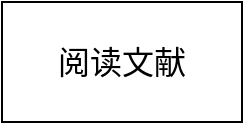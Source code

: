 <mxfile version="21.2.0" type="github" pages="7">
  <diagram name="第 1 页" id="-aVsNrnF_8gHf0IKY5F8">
    <mxGraphModel dx="1450" dy="1349" grid="0" gridSize="10" guides="1" tooltips="1" connect="1" arrows="1" fold="1" page="0" pageScale="1" pageWidth="827" pageHeight="1169" math="0" shadow="0">
      <root>
        <mxCell id="0" />
        <mxCell id="1" parent="0" />
        <mxCell id="Y2-K4rIoyP0M_iMXmpAt-1" value="阅读文献" style="rounded=0;whiteSpace=wrap;html=1;fontSize=16;" parent="1" vertex="1">
          <mxGeometry x="-321" y="-449" width="120" height="60" as="geometry" />
        </mxCell>
      </root>
    </mxGraphModel>
  </diagram>
  <diagram id="hBeZea8c1uOzhgBP8azI" name="第 3 页">
    <mxGraphModel dx="1050" dy="893" grid="0" gridSize="10" guides="1" tooltips="1" connect="1" arrows="1" fold="1" page="0" pageScale="1" pageWidth="827" pageHeight="1169" math="0" shadow="0">
      <root>
        <mxCell id="0" />
        <mxCell id="1" parent="0" />
        <mxCell id="yZnVkMewNSaR4xHKhwfL-4" value="" style="edgeStyle=orthogonalEdgeStyle;rounded=0;orthogonalLoop=1;jettySize=auto;html=1;exitX=1;exitY=0.5;exitDx=0;exitDy=0;" parent="1" target="fXVN_lAQVUm-6JrW5ghk-9" edge="1" source="UeAgpnM1mWXcEqRGMNX8-1">
          <mxGeometry relative="1" as="geometry">
            <mxPoint x="518.0" y="703" as="sourcePoint" />
          </mxGeometry>
        </mxCell>
        <mxCell id="UeAgpnM1mWXcEqRGMNX8-2" value="" style="edgeStyle=orthogonalEdgeStyle;rounded=0;orthogonalLoop=1;jettySize=auto;html=1;" parent="1" source="ZFPpcaxokPsKFjSr4WAa-1" target="UeAgpnM1mWXcEqRGMNX8-1" edge="1">
          <mxGeometry relative="1" as="geometry" />
        </mxCell>
        <mxCell id="ZFPpcaxokPsKFjSr4WAa-1" value="营养学知识图谱" style="shape=datastore;whiteSpace=wrap;html=1;fontSize=16;" parent="1" vertex="1">
          <mxGeometry x="394" y="467" width="138" height="74" as="geometry" />
        </mxCell>
        <mxCell id="yZnVkMewNSaR4xHKhwfL-23" style="edgeStyle=orthogonalEdgeStyle;rounded=0;orthogonalLoop=1;jettySize=auto;html=1;" parent="1" source="fXVN_lAQVUm-6JrW5ghk-4" target="fXVN_lAQVUm-6JrW5ghk-6" edge="1">
          <mxGeometry relative="1" as="geometry" />
        </mxCell>
        <mxCell id="fXVN_lAQVUm-6JrW5ghk-4" value="问句文本" style="shape=parallelogram;html=1;strokeWidth=2;perimeter=parallelogramPerimeter;whiteSpace=wrap;rounded=1;arcSize=12;size=0.23;" parent="1" vertex="1">
          <mxGeometry x="413" y="16" width="100" height="60" as="geometry" />
        </mxCell>
        <mxCell id="yZnVkMewNSaR4xHKhwfL-1" value="" style="edgeStyle=orthogonalEdgeStyle;rounded=0;orthogonalLoop=1;jettySize=auto;html=1;" parent="1" source="fXVN_lAQVUm-6JrW5ghk-6" target="fXVN_lAQVUm-6JrW5ghk-7" edge="1">
          <mxGeometry relative="1" as="geometry" />
        </mxCell>
        <mxCell id="fXVN_lAQVUm-6JrW5ghk-6" value="问句分类" style="rounded=1;whiteSpace=wrap;html=1;absoluteArcSize=1;arcSize=14;strokeWidth=2;" parent="1" vertex="1">
          <mxGeometry x="413" y="97" width="100" height="100" as="geometry" />
        </mxCell>
        <mxCell id="yZnVkMewNSaR4xHKhwfL-2" value="" style="edgeStyle=orthogonalEdgeStyle;rounded=0;orthogonalLoop=1;jettySize=auto;html=1;" parent="1" source="fXVN_lAQVUm-6JrW5ghk-7" target="fXVN_lAQVUm-6JrW5ghk-8" edge="1">
          <mxGeometry relative="1" as="geometry" />
        </mxCell>
        <mxCell id="fXVN_lAQVUm-6JrW5ghk-7" value="问句解析" style="rounded=1;whiteSpace=wrap;html=1;absoluteArcSize=1;arcSize=14;strokeWidth=2;" parent="1" vertex="1">
          <mxGeometry x="413" y="220" width="100" height="100" as="geometry" />
        </mxCell>
        <mxCell id="yZnVkMewNSaR4xHKhwfL-3" value="" style="edgeStyle=orthogonalEdgeStyle;rounded=0;orthogonalLoop=1;jettySize=auto;html=1;" parent="1" source="fXVN_lAQVUm-6JrW5ghk-8" target="ZFPpcaxokPsKFjSr4WAa-1" edge="1">
          <mxGeometry relative="1" as="geometry" />
        </mxCell>
        <mxCell id="fXVN_lAQVUm-6JrW5ghk-8" value="数据层转换" style="rounded=1;whiteSpace=wrap;html=1;absoluteArcSize=1;arcSize=14;strokeWidth=2;" parent="1" vertex="1">
          <mxGeometry x="413" y="346" width="100" height="100" as="geometry" />
        </mxCell>
        <mxCell id="yZnVkMewNSaR4xHKhwfL-5" value="" style="edgeStyle=orthogonalEdgeStyle;rounded=0;orthogonalLoop=1;jettySize=auto;html=1;" parent="1" source="fXVN_lAQVUm-6JrW5ghk-9" target="fXVN_lAQVUm-6JrW5ghk-14" edge="1">
          <mxGeometry relative="1" as="geometry" />
        </mxCell>
        <mxCell id="fXVN_lAQVUm-6JrW5ghk-9" value="返回结果" style="shape=parallelogram;html=1;strokeWidth=2;perimeter=parallelogramPerimeter;whiteSpace=wrap;rounded=1;arcSize=12;size=0.23;" parent="1" vertex="1">
          <mxGeometry x="548" y="586" width="100" height="60" as="geometry" />
        </mxCell>
        <mxCell id="fXVN_lAQVUm-6JrW5ghk-14" value="结束" style="strokeWidth=2;html=1;shape=mxgraph.flowchart.terminator;whiteSpace=wrap;" parent="1" vertex="1">
          <mxGeometry x="683" y="586" width="100" height="60" as="geometry" />
        </mxCell>
        <mxCell id="DFxXRjrdlfs9ygxadWWo-1" value="" style="edgeStyle=orthogonalEdgeStyle;rounded=0;orthogonalLoop=1;jettySize=auto;html=1;" edge="1" parent="1" source="fXVN_lAQVUm-6JrW5ghk-15" target="fXVN_lAQVUm-6JrW5ghk-4">
          <mxGeometry relative="1" as="geometry" />
        </mxCell>
        <mxCell id="fXVN_lAQVUm-6JrW5ghk-15" value="开始" style="strokeWidth=2;html=1;shape=mxgraph.flowchart.terminator;whiteSpace=wrap;" parent="1" vertex="1">
          <mxGeometry x="413" y="-67" width="100" height="60" as="geometry" />
        </mxCell>
        <mxCell id="fXVN_lAQVUm-6JrW5ghk-16" value="" style="swimlane;startSize=0;" parent="1" vertex="1">
          <mxGeometry x="143" y="85" width="257" height="361" as="geometry">
            <mxRectangle x="125" y="231" width="50" height="44" as="alternateBounds" />
          </mxGeometry>
        </mxCell>
        <mxCell id="fXVN_lAQVUm-6JrW5ghk-17" value="classifier" style="whiteSpace=wrap;html=1;" parent="fXVN_lAQVUm-6JrW5ghk-16" vertex="1">
          <mxGeometry x="68.5" y="31" width="120" height="60" as="geometry" />
        </mxCell>
        <mxCell id="fXVN_lAQVUm-6JrW5ghk-19" value="db_access" style="whiteSpace=wrap;html=1;" parent="fXVN_lAQVUm-6JrW5ghk-16" vertex="1">
          <mxGeometry x="68.5" y="260" width="120" height="60" as="geometry" />
        </mxCell>
        <mxCell id="fXVN_lAQVUm-6JrW5ghk-18" value="parser" style="whiteSpace=wrap;html=1;" parent="fXVN_lAQVUm-6JrW5ghk-16" vertex="1">
          <mxGeometry x="68.5" y="138" width="120" height="60" as="geometry" />
        </mxCell>
        <mxCell id="yZnVkMewNSaR4xHKhwfL-18" value="" style="swimlane;startSize=0;" parent="1" vertex="1">
          <mxGeometry x="532" y="81" width="334" height="361" as="geometry" />
        </mxCell>
        <mxCell id="yZnVkMewNSaR4xHKhwfL-28" value="Ruler" style="rounded=0;whiteSpace=wrap;html=1;" parent="yZnVkMewNSaR4xHKhwfL-18" vertex="1">
          <mxGeometry x="47" y="8" width="92" height="43" as="geometry" />
        </mxCell>
        <mxCell id="yZnVkMewNSaR4xHKhwfL-27" value="WordKB" style="rounded=0;whiteSpace=wrap;html=1;" parent="yZnVkMewNSaR4xHKhwfL-18" vertex="1">
          <mxGeometry x="47" y="51" width="92" height="36" as="geometry" />
        </mxCell>
        <mxCell id="yZnVkMewNSaR4xHKhwfL-30" value="slot filling" style="rounded=0;whiteSpace=wrap;html=1;" parent="yZnVkMewNSaR4xHKhwfL-18" vertex="1">
          <mxGeometry x="47" y="263" width="116" height="56" as="geometry" />
        </mxCell>
        <mxCell id="KE8SI0QS8ufu0iY-cMED-3" value="Ruler" style="rounded=0;whiteSpace=wrap;html=1;" parent="yZnVkMewNSaR4xHKhwfL-18" vertex="1">
          <mxGeometry x="47" y="141" width="92" height="43" as="geometry" />
        </mxCell>
        <mxCell id="KE8SI0QS8ufu0iY-cMED-4" value="WordKB" style="rounded=0;whiteSpace=wrap;html=1;" parent="yZnVkMewNSaR4xHKhwfL-18" vertex="1">
          <mxGeometry x="47" y="184" width="92" height="36" as="geometry" />
        </mxCell>
        <mxCell id="yZnVkMewNSaR4xHKhwfL-26" value="Word&amp;nbsp; Expansion" style="rounded=0;whiteSpace=wrap;html=1;" parent="yZnVkMewNSaR4xHKhwfL-18" vertex="1">
          <mxGeometry x="184" y="11" width="120" height="60" as="geometry" />
        </mxCell>
        <mxCell id="yZnVkMewNSaR4xHKhwfL-29" value="Dependency&lt;br&gt;Parser" style="rounded=0;whiteSpace=wrap;html=1;" parent="yZnVkMewNSaR4xHKhwfL-18" vertex="1">
          <mxGeometry x="184" y="146" width="120" height="60" as="geometry" />
        </mxCell>
        <mxCell id="KE8SI0QS8ufu0iY-cMED-5" value="cypher&lt;br&gt;pattern" style="rounded=0;whiteSpace=wrap;html=1;" parent="yZnVkMewNSaR4xHKhwfL-18" vertex="1">
          <mxGeometry x="184" y="263" width="121" height="53" as="geometry" />
        </mxCell>
        <mxCell id="yZnVkMewNSaR4xHKhwfL-19" value="组件" style="text;html=1;strokeColor=none;fillColor=none;align=center;verticalAlign=middle;whiteSpace=wrap;rounded=0;" parent="1" vertex="1">
          <mxGeometry x="143" y="55" width="60" height="30" as="geometry" />
        </mxCell>
        <mxCell id="yZnVkMewNSaR4xHKhwfL-20" value="细节" style="text;html=1;strokeColor=none;fillColor=none;align=center;verticalAlign=middle;whiteSpace=wrap;rounded=0;" parent="1" vertex="1">
          <mxGeometry x="532" y="51" width="60" height="30" as="geometry" />
        </mxCell>
        <mxCell id="UeAgpnM1mWXcEqRGMNX8-1" value="答案生成" style="rounded=1;whiteSpace=wrap;html=1;absoluteArcSize=1;arcSize=14;strokeWidth=2;" parent="1" vertex="1">
          <mxGeometry x="413" y="566" width="100" height="100" as="geometry" />
        </mxCell>
      </root>
    </mxGraphModel>
  </diagram>
  <diagram id="LJXbF6zxr2FmMH6dtOrS" name="第 4 页">
    <mxGraphModel dx="1290" dy="599" grid="1" gridSize="10" guides="1" tooltips="1" connect="1" arrows="1" fold="1" page="1" pageScale="1" pageWidth="827" pageHeight="1169" math="0" shadow="0">
      <root>
        <mxCell id="0" />
        <mxCell id="1" parent="0" />
        <mxCell id="G-FsFjFUPJGHiwW5eZl0-12" style="edgeStyle=orthogonalEdgeStyle;rounded=0;orthogonalLoop=1;jettySize=auto;html=1;entryX=0;entryY=0.5;entryDx=0;entryDy=0;" parent="1" source="G-FsFjFUPJGHiwW5eZl0-1" target="G-FsFjFUPJGHiwW5eZl0-4" edge="1">
          <mxGeometry relative="1" as="geometry">
            <Array as="points">
              <mxPoint x="210" y="223" />
              <mxPoint x="210" y="273" />
            </Array>
          </mxGeometry>
        </mxCell>
        <mxCell id="G-FsFjFUPJGHiwW5eZl0-1" value="确定本体的目的和范围" style="rounded=1;whiteSpace=wrap;html=1;absoluteArcSize=1;arcSize=14;strokeWidth=2;" parent="1" vertex="1">
          <mxGeometry x="80" y="195" width="90" height="55" as="geometry" />
        </mxCell>
        <mxCell id="G-FsFjFUPJGHiwW5eZl0-9" value="" style="edgeStyle=orthogonalEdgeStyle;rounded=0;orthogonalLoop=1;jettySize=auto;html=1;" parent="1" source="G-FsFjFUPJGHiwW5eZl0-2" target="G-FsFjFUPJGHiwW5eZl0-4" edge="1">
          <mxGeometry relative="1" as="geometry" />
        </mxCell>
        <mxCell id="G-FsFjFUPJGHiwW5eZl0-2" value="收集领域知识并定义本体类和属性" style="rounded=1;whiteSpace=wrap;html=1;absoluteArcSize=1;arcSize=14;strokeWidth=2;" parent="1" vertex="1">
          <mxGeometry x="80" y="290" width="110" height="50" as="geometry" />
        </mxCell>
        <mxCell id="G-FsFjFUPJGHiwW5eZl0-10" value="" style="edgeStyle=orthogonalEdgeStyle;rounded=0;orthogonalLoop=1;jettySize=auto;html=1;" parent="1" source="G-FsFjFUPJGHiwW5eZl0-4" target="G-FsFjFUPJGHiwW5eZl0-6" edge="1">
          <mxGeometry relative="1" as="geometry" />
        </mxCell>
        <mxCell id="G-FsFjFUPJGHiwW5eZl0-4" value="利用python脚本构建本体" style="rounded=1;whiteSpace=wrap;html=1;absoluteArcSize=1;arcSize=14;strokeWidth=2;" parent="1" vertex="1">
          <mxGeometry x="230" y="240" width="90" height="65" as="geometry" />
        </mxCell>
        <mxCell id="G-FsFjFUPJGHiwW5eZl0-11" value="" style="edgeStyle=orthogonalEdgeStyle;rounded=0;orthogonalLoop=1;jettySize=auto;html=1;" parent="1" source="G-FsFjFUPJGHiwW5eZl0-6" target="G-FsFjFUPJGHiwW5eZl0-7" edge="1">
          <mxGeometry relative="1" as="geometry" />
        </mxCell>
        <mxCell id="G-FsFjFUPJGHiwW5eZl0-6" value="构建本体的层次结构" style="rounded=1;whiteSpace=wrap;html=1;absoluteArcSize=1;arcSize=14;strokeWidth=2;" parent="1" vertex="1">
          <mxGeometry x="350" y="242.5" width="70" height="60" as="geometry" />
        </mxCell>
        <mxCell id="G-FsFjFUPJGHiwW5eZl0-7" value="迭代更新" style="rounded=1;whiteSpace=wrap;html=1;absoluteArcSize=1;arcSize=14;strokeWidth=2;" parent="1" vertex="1">
          <mxGeometry x="450" y="241.25" width="60" height="62.5" as="geometry" />
        </mxCell>
      </root>
    </mxGraphModel>
  </diagram>
  <diagram id="GkbSoPdfUf3rzHWZLGtZ" name="第 5 页">
    <mxGraphModel dx="1290" dy="599" grid="1" gridSize="10" guides="1" tooltips="1" connect="1" arrows="1" fold="1" page="1" pageScale="1" pageWidth="827" pageHeight="1169" math="0" shadow="0">
      <root>
        <mxCell id="0" />
        <mxCell id="1" parent="0" />
        <mxCell id="Web-La_BElzHQ152j4_U-3" value="" style="edgeStyle=orthogonalEdgeStyle;rounded=0;orthogonalLoop=1;jettySize=auto;html=1;" parent="1" source="Web-La_BElzHQ152j4_U-1" target="Web-La_BElzHQ152j4_U-2" edge="1">
          <mxGeometry relative="1" as="geometry" />
        </mxCell>
        <mxCell id="Web-La_BElzHQ152j4_U-1" value="领域模式构建" style="rounded=1;whiteSpace=wrap;html=1;absoluteArcSize=1;arcSize=14;strokeWidth=2;" parent="1" vertex="1">
          <mxGeometry x="80" y="210" width="100" height="100" as="geometry" />
        </mxCell>
        <mxCell id="Web-La_BElzHQ152j4_U-5" value="" style="edgeStyle=orthogonalEdgeStyle;rounded=0;orthogonalLoop=1;jettySize=auto;html=1;" parent="1" source="Web-La_BElzHQ152j4_U-2" target="Web-La_BElzHQ152j4_U-4" edge="1">
          <mxGeometry relative="1" as="geometry" />
        </mxCell>
        <mxCell id="Web-La_BElzHQ152j4_U-2" value="领域数据抓取" style="rounded=1;whiteSpace=wrap;html=1;absoluteArcSize=1;arcSize=14;strokeWidth=2;" parent="1" vertex="1">
          <mxGeometry x="210" y="210" width="100" height="100" as="geometry" />
        </mxCell>
        <mxCell id="Web-La_BElzHQ152j4_U-12" value="" style="edgeStyle=orthogonalEdgeStyle;rounded=0;orthogonalLoop=1;jettySize=auto;html=1;" parent="1" source="Web-La_BElzHQ152j4_U-4" target="Web-La_BElzHQ152j4_U-11" edge="1">
          <mxGeometry relative="1" as="geometry" />
        </mxCell>
        <mxCell id="Web-La_BElzHQ152j4_U-4" value="领域知识抽取" style="rounded=1;whiteSpace=wrap;html=1;absoluteArcSize=1;arcSize=14;strokeWidth=2;" parent="1" vertex="1">
          <mxGeometry x="343.5" y="210" width="100" height="100" as="geometry" />
        </mxCell>
        <mxCell id="Web-La_BElzHQ152j4_U-15" style="edgeStyle=orthogonalEdgeStyle;rounded=0;orthogonalLoop=1;jettySize=auto;html=1;entryX=0.5;entryY=0;entryDx=0;entryDy=0;" parent="1" source="Web-La_BElzHQ152j4_U-6" target="Web-La_BElzHQ152j4_U-2" edge="1">
          <mxGeometry relative="1" as="geometry">
            <Array as="points">
              <mxPoint x="650" y="180" />
              <mxPoint x="260" y="180" />
            </Array>
          </mxGeometry>
        </mxCell>
        <mxCell id="Web-La_BElzHQ152j4_U-6" value="迭代更新" style="rounded=1;whiteSpace=wrap;html=1;absoluteArcSize=1;arcSize=14;strokeWidth=2;" parent="1" vertex="1">
          <mxGeometry x="600" y="210" width="100" height="100" as="geometry" />
        </mxCell>
        <mxCell id="Web-La_BElzHQ152j4_U-13" value="" style="edgeStyle=orthogonalEdgeStyle;rounded=0;orthogonalLoop=1;jettySize=auto;html=1;" parent="1" source="Web-La_BElzHQ152j4_U-11" target="Web-La_BElzHQ152j4_U-6" edge="1">
          <mxGeometry relative="1" as="geometry" />
        </mxCell>
        <mxCell id="Web-La_BElzHQ152j4_U-11" value="领域图谱构建" style="rounded=1;whiteSpace=wrap;html=1;absoluteArcSize=1;arcSize=14;strokeWidth=2;" parent="1" vertex="1">
          <mxGeometry x="470" y="210" width="100" height="100" as="geometry" />
        </mxCell>
      </root>
    </mxGraphModel>
  </diagram>
  <diagram id="8VUlFeHiWJ6Rw6-GlZpT" name="第 6 页">
    <mxGraphModel dx="1235" dy="580" grid="1" gridSize="10" guides="1" tooltips="1" connect="1" arrows="1" fold="1" page="1" pageScale="1" pageWidth="827" pageHeight="1169" math="0" shadow="0">
      <root>
        <mxCell id="0" />
        <mxCell id="1" parent="0" />
        <mxCell id="MeBpVOj78T8TwXGLnDvS-2" value="疾病" style="ellipse;whiteSpace=wrap;html=1;aspect=fixed;" parent="1" vertex="1">
          <mxGeometry x="150" y="120" width="80" height="80" as="geometry" />
        </mxCell>
        <mxCell id="MeBpVOj78T8TwXGLnDvS-3" value="人群" style="ellipse;whiteSpace=wrap;html=1;aspect=fixed;" parent="1" vertex="1">
          <mxGeometry x="320" y="130" width="80" height="80" as="geometry" />
        </mxCell>
        <mxCell id="MeBpVOj78T8TwXGLnDvS-4" value="食谱" style="ellipse;whiteSpace=wrap;html=1;aspect=fixed;" parent="1" vertex="1">
          <mxGeometry x="170" y="340" width="80" height="80" as="geometry" />
        </mxCell>
        <mxCell id="MeBpVOj78T8TwXGLnDvS-5" value="食物" style="ellipse;whiteSpace=wrap;html=1;aspect=fixed;" parent="1" vertex="1">
          <mxGeometry x="320" y="330" width="80" height="80" as="geometry" />
        </mxCell>
        <mxCell id="MeBpVOj78T8TwXGLnDvS-7" value="" style="endArrow=none;html=1;rounded=0;" parent="1" source="MeBpVOj78T8TwXGLnDvS-5" target="MeBpVOj78T8TwXGLnDvS-3" edge="1">
          <mxGeometry width="50" height="50" relative="1" as="geometry">
            <mxPoint x="290" y="290" as="sourcePoint" />
            <mxPoint x="340" y="240" as="targetPoint" />
          </mxGeometry>
        </mxCell>
        <mxCell id="MeBpVOj78T8TwXGLnDvS-8" value="" style="endArrow=none;html=1;rounded=0;entryX=0;entryY=1;entryDx=0;entryDy=0;" parent="1" source="MeBpVOj78T8TwXGLnDvS-4" target="MeBpVOj78T8TwXGLnDvS-3" edge="1">
          <mxGeometry width="50" height="50" relative="1" as="geometry">
            <mxPoint x="240" y="280" as="sourcePoint" />
            <mxPoint x="290" y="230" as="targetPoint" />
          </mxGeometry>
        </mxCell>
        <mxCell id="MeBpVOj78T8TwXGLnDvS-9" value="" style="endArrow=none;html=1;rounded=0;entryX=0.043;entryY=0.777;entryDx=0;entryDy=0;entryPerimeter=0;" parent="1" source="MeBpVOj78T8TwXGLnDvS-4" target="MeBpVOj78T8TwXGLnDvS-5" edge="1">
          <mxGeometry width="50" height="50" relative="1" as="geometry">
            <mxPoint x="210" y="420" as="sourcePoint" />
            <mxPoint x="280.711" y="370" as="targetPoint" />
          </mxGeometry>
        </mxCell>
        <mxCell id="MeBpVOj78T8TwXGLnDvS-10" value="" style="endArrow=none;html=1;rounded=0;entryX=0.5;entryY=1;entryDx=0;entryDy=0;exitX=0.392;exitY=-0.037;exitDx=0;exitDy=0;exitPerimeter=0;" parent="1" source="MeBpVOj78T8TwXGLnDvS-4" target="MeBpVOj78T8TwXGLnDvS-2" edge="1">
          <mxGeometry width="50" height="50" relative="1" as="geometry">
            <mxPoint x="100" y="310" as="sourcePoint" />
            <mxPoint x="150" y="260" as="targetPoint" />
          </mxGeometry>
        </mxCell>
        <mxCell id="MeBpVOj78T8TwXGLnDvS-11" value="" style="endArrow=none;html=1;rounded=0;entryX=0;entryY=0;entryDx=0;entryDy=0;" parent="1" target="MeBpVOj78T8TwXGLnDvS-5" edge="1">
          <mxGeometry width="50" height="50" relative="1" as="geometry">
            <mxPoint x="230" y="170" as="sourcePoint" />
            <mxPoint x="240" y="140" as="targetPoint" />
          </mxGeometry>
        </mxCell>
        <mxCell id="MeBpVOj78T8TwXGLnDvS-17" value="disease_name&lt;br&gt;daily_health_care&lt;br&gt;......" style="whiteSpace=wrap;html=1;aspect=fixed;" parent="1" vertex="1">
          <mxGeometry x="20" y="100" width="110" height="110" as="geometry" />
        </mxCell>
        <mxCell id="MeBpVOj78T8TwXGLnDvS-18" value="name&lt;br&gt;method&lt;br&gt;type&lt;br&gt;......." style="whiteSpace=wrap;html=1;aspect=fixed;" parent="1" vertex="1">
          <mxGeometry x="50" y="330" width="80" height="80" as="geometry" />
        </mxCell>
        <mxCell id="MeBpVOj78T8TwXGLnDvS-19" value="category&lt;br&gt;name&lt;br&gt;fat&lt;br&gt;vitamin&lt;br&gt;......" style="whiteSpace=wrap;html=1;aspect=fixed;" parent="1" vertex="1">
          <mxGeometry x="430" y="330" width="80" height="80" as="geometry" />
        </mxCell>
        <mxCell id="MeBpVOj78T8TwXGLnDvS-20" value="name&lt;br&gt;feature&lt;br&gt;......" style="whiteSpace=wrap;html=1;aspect=fixed;" parent="1" vertex="1">
          <mxGeometry x="430" y="120" width="70" height="70" as="geometry" />
        </mxCell>
        <mxCell id="MeBpVOj78T8TwXGLnDvS-21" value="" style="endArrow=none;dashed=1;html=1;rounded=0;entryX=1;entryY=0.5;entryDx=0;entryDy=0;exitX=0;exitY=0.5;exitDx=0;exitDy=0;" parent="1" source="MeBpVOj78T8TwXGLnDvS-2" target="MeBpVOj78T8TwXGLnDvS-17" edge="1">
          <mxGeometry width="50" height="50" relative="1" as="geometry">
            <mxPoint x="160" y="120" as="sourcePoint" />
            <mxPoint x="210" y="70" as="targetPoint" />
          </mxGeometry>
        </mxCell>
        <mxCell id="MeBpVOj78T8TwXGLnDvS-22" value="" style="endArrow=none;dashed=1;html=1;rounded=0;entryX=0;entryY=0.5;entryDx=0;entryDy=0;exitX=1;exitY=0.5;exitDx=0;exitDy=0;" parent="1" source="MeBpVOj78T8TwXGLnDvS-3" target="MeBpVOj78T8TwXGLnDvS-20" edge="1">
          <mxGeometry width="50" height="50" relative="1" as="geometry">
            <mxPoint x="430" y="200" as="sourcePoint" />
            <mxPoint x="480" y="150" as="targetPoint" />
          </mxGeometry>
        </mxCell>
        <mxCell id="MeBpVOj78T8TwXGLnDvS-23" value="" style="endArrow=none;dashed=1;html=1;rounded=0;exitX=1;exitY=0.5;exitDx=0;exitDy=0;entryX=0;entryY=0.5;entryDx=0;entryDy=0;" parent="1" source="MeBpVOj78T8TwXGLnDvS-5" target="MeBpVOj78T8TwXGLnDvS-19" edge="1">
          <mxGeometry width="50" height="50" relative="1" as="geometry">
            <mxPoint x="410" y="520" as="sourcePoint" />
            <mxPoint x="460" y="470" as="targetPoint" />
          </mxGeometry>
        </mxCell>
        <mxCell id="MeBpVOj78T8TwXGLnDvS-24" value="" style="endArrow=none;dashed=1;html=1;rounded=0;entryX=0.015;entryY=0.693;entryDx=0;entryDy=0;entryPerimeter=0;exitX=1;exitY=0.5;exitDx=0;exitDy=0;" parent="1" source="MeBpVOj78T8TwXGLnDvS-18" target="MeBpVOj78T8TwXGLnDvS-4" edge="1">
          <mxGeometry width="50" height="50" relative="1" as="geometry">
            <mxPoint x="170" y="500" as="sourcePoint" />
            <mxPoint x="220" y="450" as="targetPoint" />
          </mxGeometry>
        </mxCell>
        <mxCell id="azdCPfl9GjtXPDvTCgS_-1" value="" style="endArrow=none;dashed=1;html=1;dashPattern=1 3;strokeWidth=2;rounded=0;exitX=1;exitY=0.5;exitDx=0;exitDy=0;" edge="1" parent="1" source="azdCPfl9GjtXPDvTCgS_-6">
          <mxGeometry width="50" height="50" relative="1" as="geometry">
            <mxPoint x="130" y="520" as="sourcePoint" />
            <mxPoint x="190" y="240" as="targetPoint" />
          </mxGeometry>
        </mxCell>
        <mxCell id="azdCPfl9GjtXPDvTCgS_-5" value="do_not_eat" style="rounded=1;whiteSpace=wrap;html=1;" vertex="1" parent="1">
          <mxGeometry x="420" y="230" width="70" height="20" as="geometry" />
        </mxCell>
        <mxCell id="azdCPfl9GjtXPDvTCgS_-6" value="do_eat" style="rounded=1;whiteSpace=wrap;html=1;" vertex="1" parent="1">
          <mxGeometry x="60" y="240" width="60" height="15" as="geometry" />
        </mxCell>
        <mxCell id="azdCPfl9GjtXPDvTCgS_-7" value="" style="endArrow=none;dashed=1;html=1;dashPattern=1 3;strokeWidth=2;rounded=0;exitX=1;exitY=0.75;exitDx=0;exitDy=0;" edge="1" parent="1" source="azdCPfl9GjtXPDvTCgS_-6">
          <mxGeometry width="50" height="50" relative="1" as="geometry">
            <mxPoint x="220" y="560" as="sourcePoint" />
            <mxPoint x="270" y="290" as="targetPoint" />
          </mxGeometry>
        </mxCell>
        <mxCell id="azdCPfl9GjtXPDvTCgS_-8" value="" style="endArrow=none;dashed=1;html=1;dashPattern=1 3;strokeWidth=2;rounded=0;entryX=0;entryY=0.25;entryDx=0;entryDy=0;" edge="1" parent="1" target="azdCPfl9GjtXPDvTCgS_-5">
          <mxGeometry width="50" height="50" relative="1" as="geometry">
            <mxPoint x="360" y="230" as="sourcePoint" />
            <mxPoint x="350" y="460" as="targetPoint" />
          </mxGeometry>
        </mxCell>
        <mxCell id="azdCPfl9GjtXPDvTCgS_-9" value="" style="endArrow=none;dashed=1;html=1;dashPattern=1 3;strokeWidth=2;rounded=0;entryX=0;entryY=0.75;entryDx=0;entryDy=0;" edge="1" parent="1" target="azdCPfl9GjtXPDvTCgS_-5">
          <mxGeometry width="50" height="50" relative="1" as="geometry">
            <mxPoint x="310" y="300" as="sourcePoint" />
            <mxPoint x="370" y="500" as="targetPoint" />
          </mxGeometry>
        </mxCell>
      </root>
    </mxGraphModel>
  </diagram>
  <diagram id="XX4r4bisvVmBk_VTX6Yp" name="第 7 页">
    <mxGraphModel dx="1050" dy="493" grid="1" gridSize="10" guides="1" tooltips="1" connect="1" arrows="1" fold="1" page="1" pageScale="1" pageWidth="827" pageHeight="1169" math="0" shadow="0">
      <root>
        <mxCell id="0" />
        <mxCell id="1" parent="0" />
        <mxCell id="vI-7XoYcLD6En5Uq-zdk-3" value="" style="edgeStyle=orthogonalEdgeStyle;rounded=0;orthogonalLoop=1;jettySize=auto;html=1;" parent="1" source="vI-7XoYcLD6En5Uq-zdk-1" target="vI-7XoYcLD6En5Uq-zdk-2" edge="1">
          <mxGeometry relative="1" as="geometry" />
        </mxCell>
        <mxCell id="vI-7XoYcLD6En5Uq-zdk-14" value="" style="edgeStyle=orthogonalEdgeStyle;rounded=0;orthogonalLoop=1;jettySize=auto;html=1;" parent="1" source="vI-7XoYcLD6En5Uq-zdk-1" target="vI-7XoYcLD6En5Uq-zdk-2" edge="1">
          <mxGeometry relative="1" as="geometry" />
        </mxCell>
        <mxCell id="vI-7XoYcLD6En5Uq-zdk-1" value="确定领域网站站点" style="rounded=1;whiteSpace=wrap;html=1;absoluteArcSize=1;arcSize=14;strokeWidth=2;" parent="1" vertex="1">
          <mxGeometry x="130" y="180" width="100" height="100" as="geometry" />
        </mxCell>
        <mxCell id="vI-7XoYcLD6En5Uq-zdk-7" value="" style="edgeStyle=orthogonalEdgeStyle;rounded=0;orthogonalLoop=1;jettySize=auto;html=1;" parent="1" source="vI-7XoYcLD6En5Uq-zdk-2" target="vI-7XoYcLD6En5Uq-zdk-6" edge="1">
          <mxGeometry relative="1" as="geometry" />
        </mxCell>
        <mxCell id="vI-7XoYcLD6En5Uq-zdk-2" value="定义爬虫" style="rounded=1;whiteSpace=wrap;html=1;absoluteArcSize=1;arcSize=14;strokeWidth=2;" parent="1" vertex="1">
          <mxGeometry x="130" y="310" width="100" height="100" as="geometry" />
        </mxCell>
        <mxCell id="vI-7XoYcLD6En5Uq-zdk-28" style="edgeStyle=orthogonalEdgeStyle;rounded=0;orthogonalLoop=1;jettySize=auto;html=1;entryX=0;entryY=0.5;entryDx=0;entryDy=0;" parent="1" source="vI-7XoYcLD6En5Uq-zdk-6" target="vI-7XoYcLD6En5Uq-zdk-25" edge="1">
          <mxGeometry relative="1" as="geometry" />
        </mxCell>
        <mxCell id="vI-7XoYcLD6En5Uq-zdk-29" style="edgeStyle=orthogonalEdgeStyle;rounded=0;orthogonalLoop=1;jettySize=auto;html=1;entryX=0;entryY=0.5;entryDx=0;entryDy=0;" parent="1" source="vI-7XoYcLD6En5Uq-zdk-6" target="vI-7XoYcLD6En5Uq-zdk-26" edge="1">
          <mxGeometry relative="1" as="geometry" />
        </mxCell>
        <mxCell id="vI-7XoYcLD6En5Uq-zdk-30" style="edgeStyle=orthogonalEdgeStyle;rounded=0;orthogonalLoop=1;jettySize=auto;html=1;entryX=0;entryY=0.5;entryDx=0;entryDy=0;" parent="1" source="vI-7XoYcLD6En5Uq-zdk-6" target="vI-7XoYcLD6En5Uq-zdk-27" edge="1">
          <mxGeometry relative="1" as="geometry" />
        </mxCell>
        <mxCell id="vI-7XoYcLD6En5Uq-zdk-6" value="发送请求" style="rounded=1;whiteSpace=wrap;html=1;absoluteArcSize=1;arcSize=14;strokeWidth=2;" parent="1" vertex="1">
          <mxGeometry x="264" y="310" width="100" height="100" as="geometry" />
        </mxCell>
        <mxCell id="vI-7XoYcLD6En5Uq-zdk-16" value="" style="edgeStyle=orthogonalEdgeStyle;rounded=0;orthogonalLoop=1;jettySize=auto;html=1;" parent="1" source="vI-7XoYcLD6En5Uq-zdk-12" target="vI-7XoYcLD6En5Uq-zdk-15" edge="1">
          <mxGeometry relative="1" as="geometry" />
        </mxCell>
        <mxCell id="vI-7XoYcLD6En5Uq-zdk-12" value="数据处理" style="rounded=1;whiteSpace=wrap;html=1;absoluteArcSize=1;arcSize=14;strokeWidth=2;" parent="1" vertex="1">
          <mxGeometry x="630" y="310" width="100" height="100" as="geometry" />
        </mxCell>
        <mxCell id="vI-7XoYcLD6En5Uq-zdk-15" value="JSON" style="shape=parallelogram;perimeter=parallelogramPerimeter;whiteSpace=wrap;html=1;fixedSize=1;rounded=1;arcSize=14;strokeWidth=2;" parent="1" vertex="1">
          <mxGeometry x="780" y="330" width="120" height="60" as="geometry" />
        </mxCell>
        <mxCell id="vI-7XoYcLD6En5Uq-zdk-31" style="edgeStyle=orthogonalEdgeStyle;rounded=0;orthogonalLoop=1;jettySize=auto;html=1;entryX=0;entryY=0.5;entryDx=0;entryDy=0;" parent="1" source="vI-7XoYcLD6En5Uq-zdk-25" target="vI-7XoYcLD6En5Uq-zdk-12" edge="1">
          <mxGeometry relative="1" as="geometry">
            <mxPoint x="650" y="365" as="targetPoint" />
          </mxGeometry>
        </mxCell>
        <mxCell id="vI-7XoYcLD6En5Uq-zdk-25" value="疾病页面解析器" style="shape=process;whiteSpace=wrap;html=1;backgroundOutline=1;" parent="1" vertex="1">
          <mxGeometry x="430" y="240" width="120" height="60" as="geometry" />
        </mxCell>
        <mxCell id="vI-7XoYcLD6En5Uq-zdk-32" style="edgeStyle=orthogonalEdgeStyle;rounded=0;orthogonalLoop=1;jettySize=auto;html=1;entryX=0;entryY=0.5;entryDx=0;entryDy=0;" parent="1" source="vI-7XoYcLD6En5Uq-zdk-26" target="vI-7XoYcLD6En5Uq-zdk-12" edge="1">
          <mxGeometry relative="1" as="geometry" />
        </mxCell>
        <mxCell id="vI-7XoYcLD6En5Uq-zdk-26" value="食物页面解析器" style="shape=process;whiteSpace=wrap;html=1;backgroundOutline=1;" parent="1" vertex="1">
          <mxGeometry x="430" y="330" width="120" height="60" as="geometry" />
        </mxCell>
        <mxCell id="vI-7XoYcLD6En5Uq-zdk-34" style="edgeStyle=orthogonalEdgeStyle;rounded=0;orthogonalLoop=1;jettySize=auto;html=1;entryX=0;entryY=0.5;entryDx=0;entryDy=0;" parent="1" source="vI-7XoYcLD6En5Uq-zdk-27" target="vI-7XoYcLD6En5Uq-zdk-12" edge="1">
          <mxGeometry relative="1" as="geometry" />
        </mxCell>
        <mxCell id="vI-7XoYcLD6En5Uq-zdk-27" value="食谱页面解析器" style="shape=process;whiteSpace=wrap;html=1;backgroundOutline=1;" parent="1" vertex="1">
          <mxGeometry x="430" y="415" width="120" height="60" as="geometry" />
        </mxCell>
      </root>
    </mxGraphModel>
  </diagram>
  <diagram id="HWC49kG8GiSgJ6BHCGwC" name="第 8 页">
    <mxGraphModel dx="1450" dy="1293" grid="0" gridSize="10" guides="1" tooltips="1" connect="1" arrows="1" fold="1" page="0" pageScale="1" pageWidth="827" pageHeight="1169" math="0" shadow="0">
      <root>
        <mxCell id="0" />
        <mxCell id="1" parent="0" />
        <mxCell id="JKeAHWhqqrkAcMX7AXPf-1" value="" style="swimlane;startSize=0;" vertex="1" parent="1">
          <mxGeometry x="-278" y="-547" width="463" height="89" as="geometry" />
        </mxCell>
        <mxCell id="JKeAHWhqqrkAcMX7AXPf-4" value="html" style="rounded=0;whiteSpace=wrap;html=1;" vertex="1" parent="JKeAHWhqqrkAcMX7AXPf-1">
          <mxGeometry x="75" y="14.5" width="120" height="60" as="geometry" />
        </mxCell>
        <mxCell id="JKeAHWhqqrkAcMX7AXPf-13" value="pywebio" style="rounded=0;whiteSpace=wrap;html=1;" vertex="1" parent="JKeAHWhqqrkAcMX7AXPf-1">
          <mxGeometry x="256" y="14.5" width="120" height="60" as="geometry" />
        </mxCell>
        <mxCell id="JKeAHWhqqrkAcMX7AXPf-2" value="" style="swimlane;startSize=0;" vertex="1" parent="1">
          <mxGeometry x="-278" y="-426" width="464" height="93" as="geometry" />
        </mxCell>
        <mxCell id="JKeAHWhqqrkAcMX7AXPf-5" value="生成式模型" style="rounded=0;whiteSpace=wrap;html=1;" vertex="1" parent="JKeAHWhqqrkAcMX7AXPf-2">
          <mxGeometry x="176" y="19" width="115" height="56" as="geometry" />
        </mxCell>
        <mxCell id="JKeAHWhqqrkAcMX7AXPf-6" value="语义解析" style="rounded=0;whiteSpace=wrap;html=1;" vertex="1" parent="JKeAHWhqqrkAcMX7AXPf-2">
          <mxGeometry x="34" y="17.5" width="113" height="58.5" as="geometry" />
        </mxCell>
        <mxCell id="JKeAHWhqqrkAcMX7AXPf-16" value="语音识别" style="rounded=0;whiteSpace=wrap;html=1;" vertex="1" parent="JKeAHWhqqrkAcMX7AXPf-2">
          <mxGeometry x="312" y="17.5" width="120" height="60" as="geometry" />
        </mxCell>
        <mxCell id="JKeAHWhqqrkAcMX7AXPf-3" value="" style="swimlane;startSize=0;" vertex="1" parent="1">
          <mxGeometry x="-278" y="-302" width="463" height="90" as="geometry" />
        </mxCell>
        <mxCell id="JKeAHWhqqrkAcMX7AXPf-15" value="问答语料" style="rounded=0;whiteSpace=wrap;html=1;" vertex="1" parent="JKeAHWhqqrkAcMX7AXPf-3">
          <mxGeometry x="257" y="15.75" width="110" height="58.5" as="geometry" />
        </mxCell>
        <mxCell id="JKeAHWhqqrkAcMX7AXPf-14" value="知识图谱" style="rounded=0;whiteSpace=wrap;html=1;" vertex="1" parent="JKeAHWhqqrkAcMX7AXPf-3">
          <mxGeometry x="80" y="15.75" width="107" height="58.5" as="geometry" />
        </mxCell>
        <mxCell id="JKeAHWhqqrkAcMX7AXPf-8" value="&lt;h1&gt;数据层&lt;/h1&gt;" style="text;html=1;strokeColor=none;fillColor=none;spacing=5;spacingTop=-20;whiteSpace=wrap;overflow=hidden;rounded=0;" vertex="1" parent="1">
          <mxGeometry x="223" y="-266" width="120" height="49" as="geometry" />
        </mxCell>
        <mxCell id="JKeAHWhqqrkAcMX7AXPf-9" value="&lt;h1&gt;应用层&lt;/h1&gt;" style="text;html=1;strokeColor=none;fillColor=none;spacing=5;spacingTop=-20;whiteSpace=wrap;overflow=hidden;rounded=0;" vertex="1" parent="1">
          <mxGeometry x="223" y="-385" width="120" height="49" as="geometry" />
        </mxCell>
        <mxCell id="JKeAHWhqqrkAcMX7AXPf-10" value="&lt;h1&gt;表示层&lt;/h1&gt;" style="text;html=1;strokeColor=none;fillColor=none;spacing=5;spacingTop=-20;whiteSpace=wrap;overflow=hidden;rounded=0;" vertex="1" parent="1">
          <mxGeometry x="217" y="-510.5" width="120" height="49" as="geometry" />
        </mxCell>
        <mxCell id="JKeAHWhqqrkAcMX7AXPf-17" value="" style="endArrow=classic;startArrow=classic;html=1;rounded=0;entryX=0.5;entryY=1;entryDx=0;entryDy=0;exitX=0.5;exitY=0;exitDx=0;exitDy=0;" edge="1" parent="1" source="JKeAHWhqqrkAcMX7AXPf-2" target="JKeAHWhqqrkAcMX7AXPf-1">
          <mxGeometry width="50" height="50" relative="1" as="geometry">
            <mxPoint x="-531" y="-346" as="sourcePoint" />
            <mxPoint x="-481" y="-396" as="targetPoint" />
          </mxGeometry>
        </mxCell>
        <mxCell id="JKeAHWhqqrkAcMX7AXPf-18" value="" style="endArrow=classic;startArrow=classic;html=1;rounded=0;entryX=0.5;entryY=1;entryDx=0;entryDy=0;exitX=0.5;exitY=0;exitDx=0;exitDy=0;" edge="1" parent="1" source="JKeAHWhqqrkAcMX7AXPf-3" target="JKeAHWhqqrkAcMX7AXPf-2">
          <mxGeometry width="50" height="50" relative="1" as="geometry">
            <mxPoint x="-473" y="-195" as="sourcePoint" />
            <mxPoint x="-423" y="-245" as="targetPoint" />
          </mxGeometry>
        </mxCell>
      </root>
    </mxGraphModel>
  </diagram>
</mxfile>
